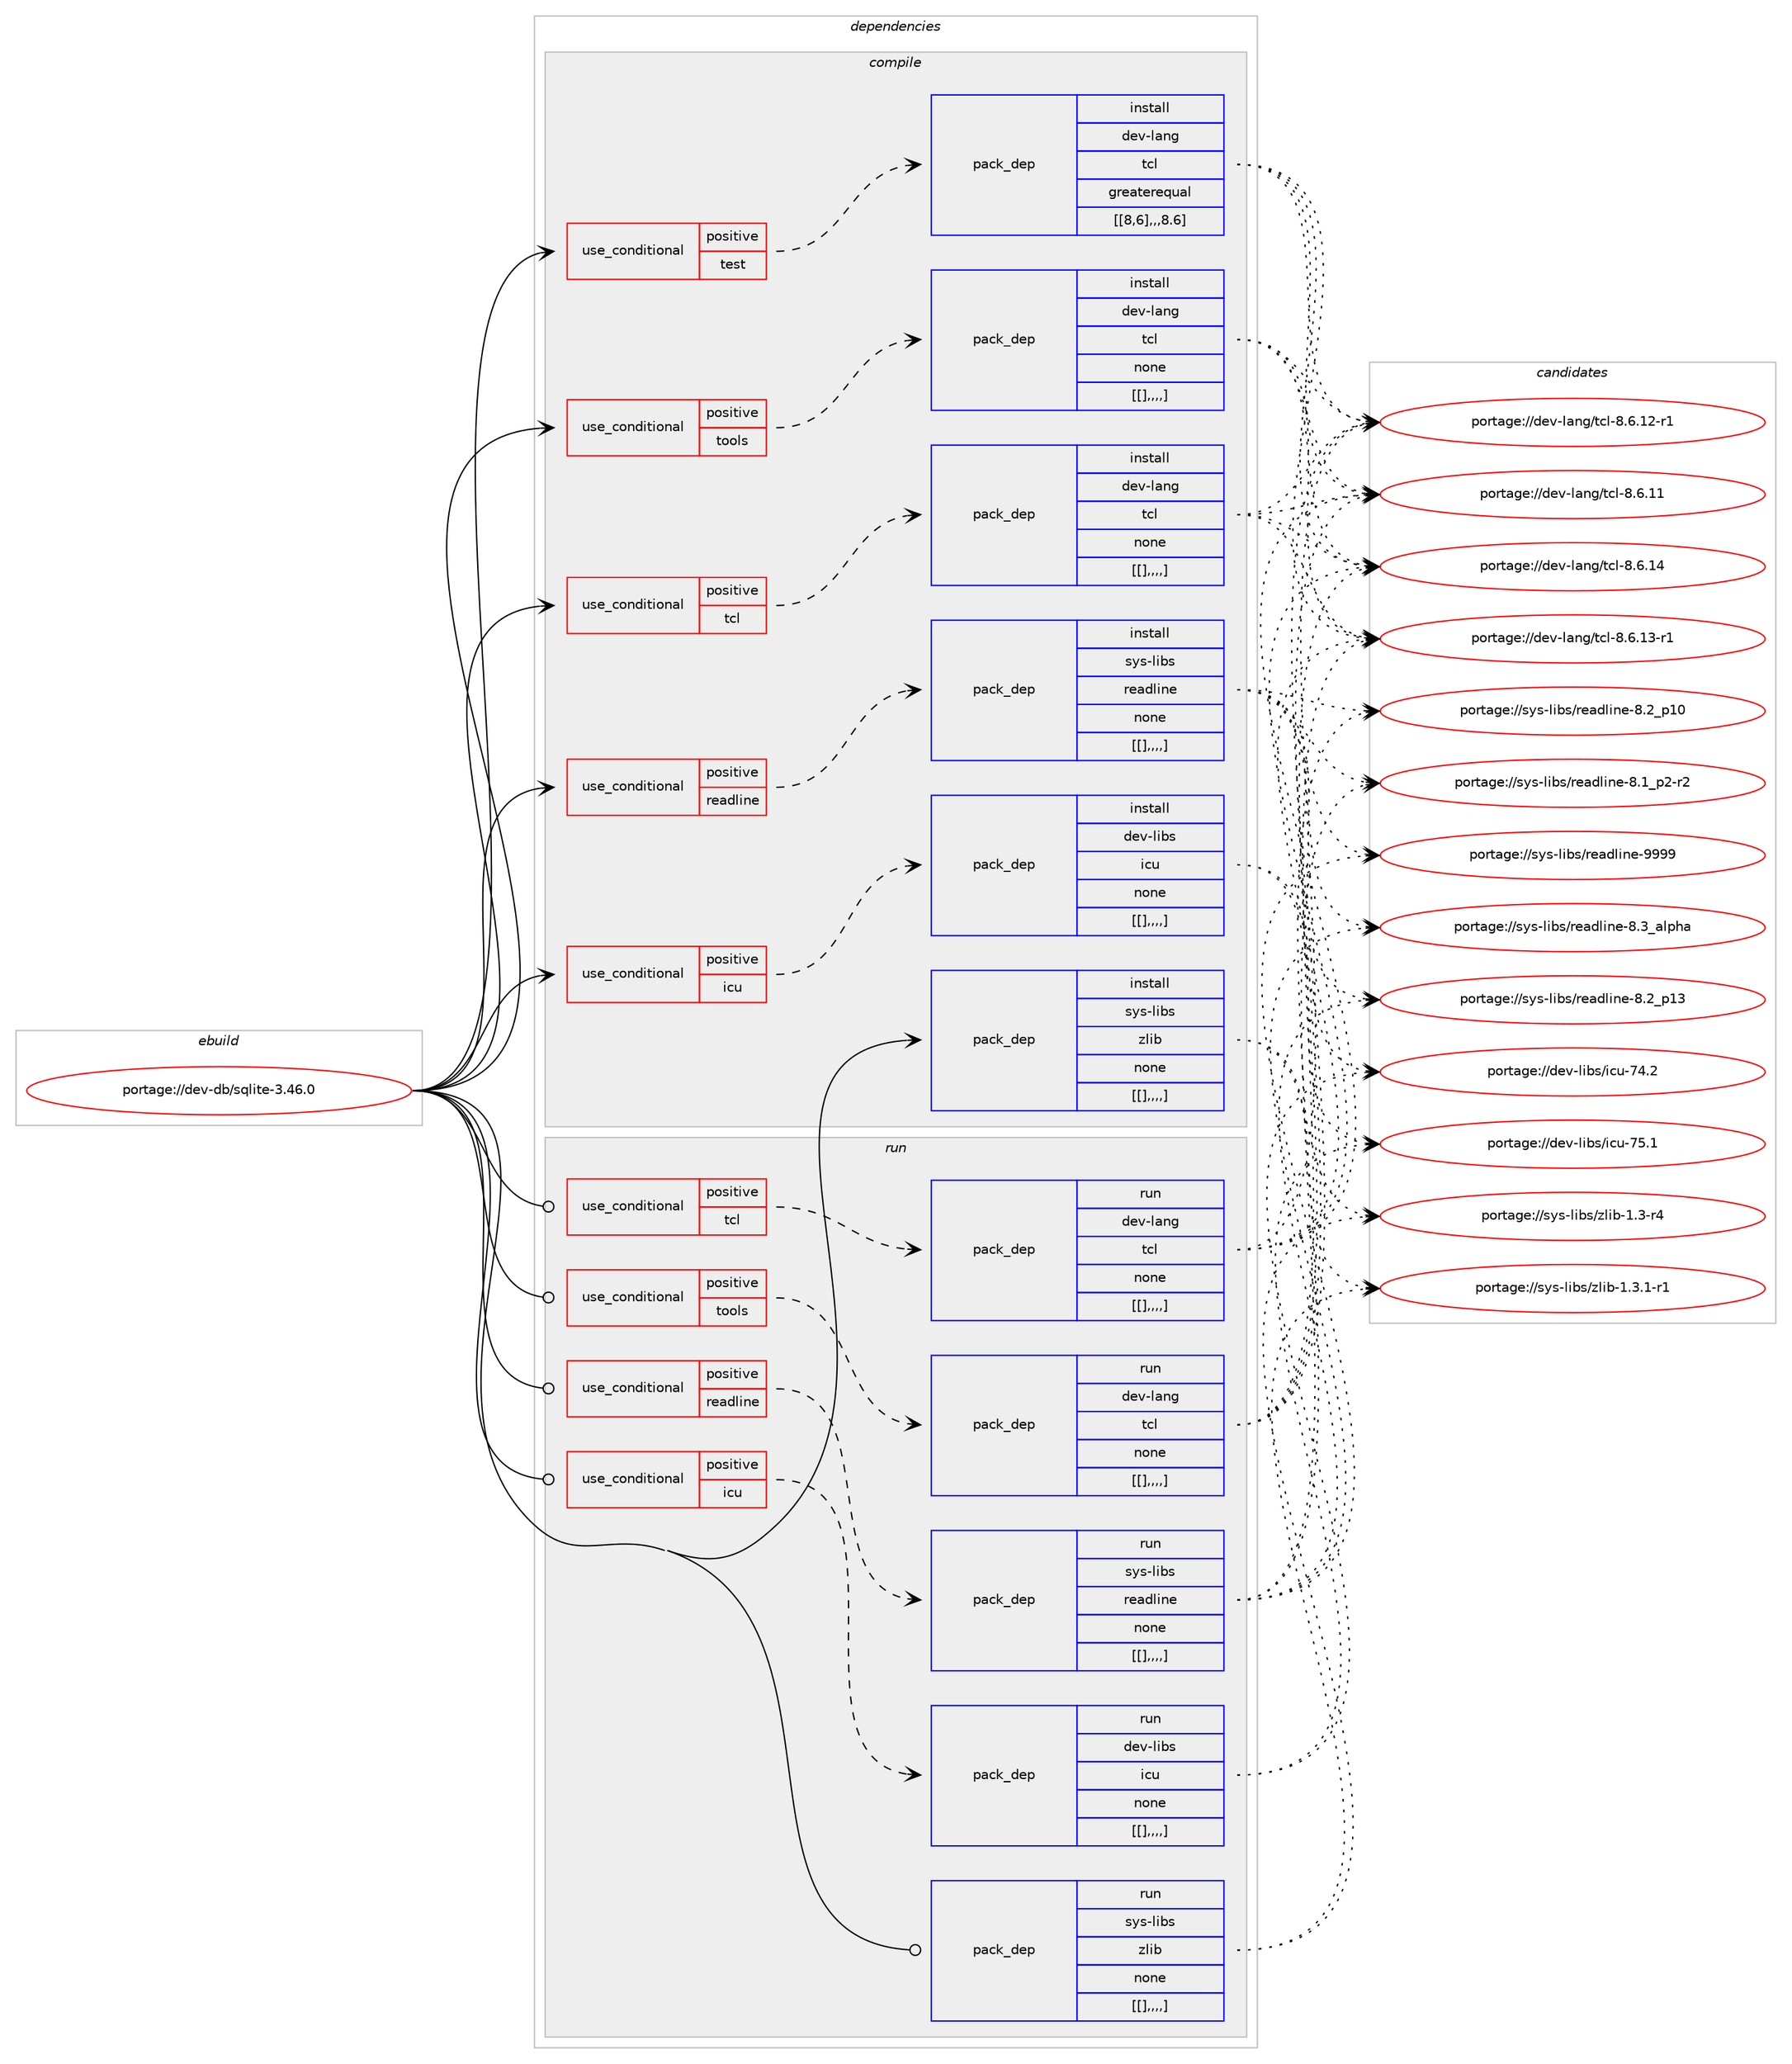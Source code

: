 digraph prolog {

# *************
# Graph options
# *************

newrank=true;
concentrate=true;
compound=true;
graph [rankdir=LR,fontname=Helvetica,fontsize=10,ranksep=1.5];#, ranksep=2.5, nodesep=0.2];
edge  [arrowhead=vee];
node  [fontname=Helvetica,fontsize=10];

# **********
# The ebuild
# **********

subgraph cluster_leftcol {
color=gray;
label=<<i>ebuild</i>>;
id [label="portage://dev-db/sqlite-3.46.0", color=red, width=4, href="../dev-db/sqlite-3.46.0.svg"];
}

# ****************
# The dependencies
# ****************

subgraph cluster_midcol {
color=gray;
label=<<i>dependencies</i>>;
subgraph cluster_compile {
fillcolor="#eeeeee";
style=filled;
label=<<i>compile</i>>;
subgraph cond19222 {
dependency71541 [label=<<TABLE BORDER="0" CELLBORDER="1" CELLSPACING="0" CELLPADDING="4"><TR><TD ROWSPAN="3" CELLPADDING="10">use_conditional</TD></TR><TR><TD>positive</TD></TR><TR><TD>icu</TD></TR></TABLE>>, shape=none, color=red];
subgraph pack51372 {
dependency71542 [label=<<TABLE BORDER="0" CELLBORDER="1" CELLSPACING="0" CELLPADDING="4" WIDTH="220"><TR><TD ROWSPAN="6" CELLPADDING="30">pack_dep</TD></TR><TR><TD WIDTH="110">install</TD></TR><TR><TD>dev-libs</TD></TR><TR><TD>icu</TD></TR><TR><TD>none</TD></TR><TR><TD>[[],,,,]</TD></TR></TABLE>>, shape=none, color=blue];
}
dependency71541:e -> dependency71542:w [weight=20,style="dashed",arrowhead="vee"];
}
id:e -> dependency71541:w [weight=20,style="solid",arrowhead="vee"];
subgraph cond19223 {
dependency71543 [label=<<TABLE BORDER="0" CELLBORDER="1" CELLSPACING="0" CELLPADDING="4"><TR><TD ROWSPAN="3" CELLPADDING="10">use_conditional</TD></TR><TR><TD>positive</TD></TR><TR><TD>readline</TD></TR></TABLE>>, shape=none, color=red];
subgraph pack51373 {
dependency71544 [label=<<TABLE BORDER="0" CELLBORDER="1" CELLSPACING="0" CELLPADDING="4" WIDTH="220"><TR><TD ROWSPAN="6" CELLPADDING="30">pack_dep</TD></TR><TR><TD WIDTH="110">install</TD></TR><TR><TD>sys-libs</TD></TR><TR><TD>readline</TD></TR><TR><TD>none</TD></TR><TR><TD>[[],,,,]</TD></TR></TABLE>>, shape=none, color=blue];
}
dependency71543:e -> dependency71544:w [weight=20,style="dashed",arrowhead="vee"];
}
id:e -> dependency71543:w [weight=20,style="solid",arrowhead="vee"];
subgraph cond19224 {
dependency71545 [label=<<TABLE BORDER="0" CELLBORDER="1" CELLSPACING="0" CELLPADDING="4"><TR><TD ROWSPAN="3" CELLPADDING="10">use_conditional</TD></TR><TR><TD>positive</TD></TR><TR><TD>tcl</TD></TR></TABLE>>, shape=none, color=red];
subgraph pack51374 {
dependency71546 [label=<<TABLE BORDER="0" CELLBORDER="1" CELLSPACING="0" CELLPADDING="4" WIDTH="220"><TR><TD ROWSPAN="6" CELLPADDING="30">pack_dep</TD></TR><TR><TD WIDTH="110">install</TD></TR><TR><TD>dev-lang</TD></TR><TR><TD>tcl</TD></TR><TR><TD>none</TD></TR><TR><TD>[[],,,,]</TD></TR></TABLE>>, shape=none, color=blue];
}
dependency71545:e -> dependency71546:w [weight=20,style="dashed",arrowhead="vee"];
}
id:e -> dependency71545:w [weight=20,style="solid",arrowhead="vee"];
subgraph cond19225 {
dependency71547 [label=<<TABLE BORDER="0" CELLBORDER="1" CELLSPACING="0" CELLPADDING="4"><TR><TD ROWSPAN="3" CELLPADDING="10">use_conditional</TD></TR><TR><TD>positive</TD></TR><TR><TD>test</TD></TR></TABLE>>, shape=none, color=red];
subgraph pack51375 {
dependency71548 [label=<<TABLE BORDER="0" CELLBORDER="1" CELLSPACING="0" CELLPADDING="4" WIDTH="220"><TR><TD ROWSPAN="6" CELLPADDING="30">pack_dep</TD></TR><TR><TD WIDTH="110">install</TD></TR><TR><TD>dev-lang</TD></TR><TR><TD>tcl</TD></TR><TR><TD>greaterequal</TD></TR><TR><TD>[[8,6],,,8.6]</TD></TR></TABLE>>, shape=none, color=blue];
}
dependency71547:e -> dependency71548:w [weight=20,style="dashed",arrowhead="vee"];
}
id:e -> dependency71547:w [weight=20,style="solid",arrowhead="vee"];
subgraph cond19226 {
dependency71549 [label=<<TABLE BORDER="0" CELLBORDER="1" CELLSPACING="0" CELLPADDING="4"><TR><TD ROWSPAN="3" CELLPADDING="10">use_conditional</TD></TR><TR><TD>positive</TD></TR><TR><TD>tools</TD></TR></TABLE>>, shape=none, color=red];
subgraph pack51376 {
dependency71550 [label=<<TABLE BORDER="0" CELLBORDER="1" CELLSPACING="0" CELLPADDING="4" WIDTH="220"><TR><TD ROWSPAN="6" CELLPADDING="30">pack_dep</TD></TR><TR><TD WIDTH="110">install</TD></TR><TR><TD>dev-lang</TD></TR><TR><TD>tcl</TD></TR><TR><TD>none</TD></TR><TR><TD>[[],,,,]</TD></TR></TABLE>>, shape=none, color=blue];
}
dependency71549:e -> dependency71550:w [weight=20,style="dashed",arrowhead="vee"];
}
id:e -> dependency71549:w [weight=20,style="solid",arrowhead="vee"];
subgraph pack51377 {
dependency71551 [label=<<TABLE BORDER="0" CELLBORDER="1" CELLSPACING="0" CELLPADDING="4" WIDTH="220"><TR><TD ROWSPAN="6" CELLPADDING="30">pack_dep</TD></TR><TR><TD WIDTH="110">install</TD></TR><TR><TD>sys-libs</TD></TR><TR><TD>zlib</TD></TR><TR><TD>none</TD></TR><TR><TD>[[],,,,]</TD></TR></TABLE>>, shape=none, color=blue];
}
id:e -> dependency71551:w [weight=20,style="solid",arrowhead="vee"];
}
subgraph cluster_compileandrun {
fillcolor="#eeeeee";
style=filled;
label=<<i>compile and run</i>>;
}
subgraph cluster_run {
fillcolor="#eeeeee";
style=filled;
label=<<i>run</i>>;
subgraph cond19227 {
dependency71552 [label=<<TABLE BORDER="0" CELLBORDER="1" CELLSPACING="0" CELLPADDING="4"><TR><TD ROWSPAN="3" CELLPADDING="10">use_conditional</TD></TR><TR><TD>positive</TD></TR><TR><TD>icu</TD></TR></TABLE>>, shape=none, color=red];
subgraph pack51378 {
dependency71553 [label=<<TABLE BORDER="0" CELLBORDER="1" CELLSPACING="0" CELLPADDING="4" WIDTH="220"><TR><TD ROWSPAN="6" CELLPADDING="30">pack_dep</TD></TR><TR><TD WIDTH="110">run</TD></TR><TR><TD>dev-libs</TD></TR><TR><TD>icu</TD></TR><TR><TD>none</TD></TR><TR><TD>[[],,,,]</TD></TR></TABLE>>, shape=none, color=blue];
}
dependency71552:e -> dependency71553:w [weight=20,style="dashed",arrowhead="vee"];
}
id:e -> dependency71552:w [weight=20,style="solid",arrowhead="odot"];
subgraph cond19228 {
dependency71554 [label=<<TABLE BORDER="0" CELLBORDER="1" CELLSPACING="0" CELLPADDING="4"><TR><TD ROWSPAN="3" CELLPADDING="10">use_conditional</TD></TR><TR><TD>positive</TD></TR><TR><TD>readline</TD></TR></TABLE>>, shape=none, color=red];
subgraph pack51379 {
dependency71555 [label=<<TABLE BORDER="0" CELLBORDER="1" CELLSPACING="0" CELLPADDING="4" WIDTH="220"><TR><TD ROWSPAN="6" CELLPADDING="30">pack_dep</TD></TR><TR><TD WIDTH="110">run</TD></TR><TR><TD>sys-libs</TD></TR><TR><TD>readline</TD></TR><TR><TD>none</TD></TR><TR><TD>[[],,,,]</TD></TR></TABLE>>, shape=none, color=blue];
}
dependency71554:e -> dependency71555:w [weight=20,style="dashed",arrowhead="vee"];
}
id:e -> dependency71554:w [weight=20,style="solid",arrowhead="odot"];
subgraph cond19229 {
dependency71556 [label=<<TABLE BORDER="0" CELLBORDER="1" CELLSPACING="0" CELLPADDING="4"><TR><TD ROWSPAN="3" CELLPADDING="10">use_conditional</TD></TR><TR><TD>positive</TD></TR><TR><TD>tcl</TD></TR></TABLE>>, shape=none, color=red];
subgraph pack51380 {
dependency71557 [label=<<TABLE BORDER="0" CELLBORDER="1" CELLSPACING="0" CELLPADDING="4" WIDTH="220"><TR><TD ROWSPAN="6" CELLPADDING="30">pack_dep</TD></TR><TR><TD WIDTH="110">run</TD></TR><TR><TD>dev-lang</TD></TR><TR><TD>tcl</TD></TR><TR><TD>none</TD></TR><TR><TD>[[],,,,]</TD></TR></TABLE>>, shape=none, color=blue];
}
dependency71556:e -> dependency71557:w [weight=20,style="dashed",arrowhead="vee"];
}
id:e -> dependency71556:w [weight=20,style="solid",arrowhead="odot"];
subgraph cond19230 {
dependency71558 [label=<<TABLE BORDER="0" CELLBORDER="1" CELLSPACING="0" CELLPADDING="4"><TR><TD ROWSPAN="3" CELLPADDING="10">use_conditional</TD></TR><TR><TD>positive</TD></TR><TR><TD>tools</TD></TR></TABLE>>, shape=none, color=red];
subgraph pack51381 {
dependency71559 [label=<<TABLE BORDER="0" CELLBORDER="1" CELLSPACING="0" CELLPADDING="4" WIDTH="220"><TR><TD ROWSPAN="6" CELLPADDING="30">pack_dep</TD></TR><TR><TD WIDTH="110">run</TD></TR><TR><TD>dev-lang</TD></TR><TR><TD>tcl</TD></TR><TR><TD>none</TD></TR><TR><TD>[[],,,,]</TD></TR></TABLE>>, shape=none, color=blue];
}
dependency71558:e -> dependency71559:w [weight=20,style="dashed",arrowhead="vee"];
}
id:e -> dependency71558:w [weight=20,style="solid",arrowhead="odot"];
subgraph pack51382 {
dependency71560 [label=<<TABLE BORDER="0" CELLBORDER="1" CELLSPACING="0" CELLPADDING="4" WIDTH="220"><TR><TD ROWSPAN="6" CELLPADDING="30">pack_dep</TD></TR><TR><TD WIDTH="110">run</TD></TR><TR><TD>sys-libs</TD></TR><TR><TD>zlib</TD></TR><TR><TD>none</TD></TR><TR><TD>[[],,,,]</TD></TR></TABLE>>, shape=none, color=blue];
}
id:e -> dependency71560:w [weight=20,style="solid",arrowhead="odot"];
}
}

# **************
# The candidates
# **************

subgraph cluster_choices {
rank=same;
color=gray;
label=<<i>candidates</i>>;

subgraph choice51372 {
color=black;
nodesep=1;
choice100101118451081059811547105991174555534649 [label="portage://dev-libs/icu-75.1", color=red, width=4,href="../dev-libs/icu-75.1.svg"];
choice100101118451081059811547105991174555524650 [label="portage://dev-libs/icu-74.2", color=red, width=4,href="../dev-libs/icu-74.2.svg"];
dependency71542:e -> choice100101118451081059811547105991174555534649:w [style=dotted,weight="100"];
dependency71542:e -> choice100101118451081059811547105991174555524650:w [style=dotted,weight="100"];
}
subgraph choice51373 {
color=black;
nodesep=1;
choice115121115451081059811547114101971001081051101014557575757 [label="portage://sys-libs/readline-9999", color=red, width=4,href="../sys-libs/readline-9999.svg"];
choice1151211154510810598115471141019710010810511010145564651959710811210497 [label="portage://sys-libs/readline-8.3_alpha", color=red, width=4,href="../sys-libs/readline-8.3_alpha.svg"];
choice1151211154510810598115471141019710010810511010145564650951124951 [label="portage://sys-libs/readline-8.2_p13", color=red, width=4,href="../sys-libs/readline-8.2_p13.svg"];
choice1151211154510810598115471141019710010810511010145564650951124948 [label="portage://sys-libs/readline-8.2_p10", color=red, width=4,href="../sys-libs/readline-8.2_p10.svg"];
choice115121115451081059811547114101971001081051101014556464995112504511450 [label="portage://sys-libs/readline-8.1_p2-r2", color=red, width=4,href="../sys-libs/readline-8.1_p2-r2.svg"];
dependency71544:e -> choice115121115451081059811547114101971001081051101014557575757:w [style=dotted,weight="100"];
dependency71544:e -> choice1151211154510810598115471141019710010810511010145564651959710811210497:w [style=dotted,weight="100"];
dependency71544:e -> choice1151211154510810598115471141019710010810511010145564650951124951:w [style=dotted,weight="100"];
dependency71544:e -> choice1151211154510810598115471141019710010810511010145564650951124948:w [style=dotted,weight="100"];
dependency71544:e -> choice115121115451081059811547114101971001081051101014556464995112504511450:w [style=dotted,weight="100"];
}
subgraph choice51374 {
color=black;
nodesep=1;
choice1001011184510897110103471169910845564654464952 [label="portage://dev-lang/tcl-8.6.14", color=red, width=4,href="../dev-lang/tcl-8.6.14.svg"];
choice10010111845108971101034711699108455646544649514511449 [label="portage://dev-lang/tcl-8.6.13-r1", color=red, width=4,href="../dev-lang/tcl-8.6.13-r1.svg"];
choice10010111845108971101034711699108455646544649504511449 [label="portage://dev-lang/tcl-8.6.12-r1", color=red, width=4,href="../dev-lang/tcl-8.6.12-r1.svg"];
choice1001011184510897110103471169910845564654464949 [label="portage://dev-lang/tcl-8.6.11", color=red, width=4,href="../dev-lang/tcl-8.6.11.svg"];
dependency71546:e -> choice1001011184510897110103471169910845564654464952:w [style=dotted,weight="100"];
dependency71546:e -> choice10010111845108971101034711699108455646544649514511449:w [style=dotted,weight="100"];
dependency71546:e -> choice10010111845108971101034711699108455646544649504511449:w [style=dotted,weight="100"];
dependency71546:e -> choice1001011184510897110103471169910845564654464949:w [style=dotted,weight="100"];
}
subgraph choice51375 {
color=black;
nodesep=1;
choice1001011184510897110103471169910845564654464952 [label="portage://dev-lang/tcl-8.6.14", color=red, width=4,href="../dev-lang/tcl-8.6.14.svg"];
choice10010111845108971101034711699108455646544649514511449 [label="portage://dev-lang/tcl-8.6.13-r1", color=red, width=4,href="../dev-lang/tcl-8.6.13-r1.svg"];
choice10010111845108971101034711699108455646544649504511449 [label="portage://dev-lang/tcl-8.6.12-r1", color=red, width=4,href="../dev-lang/tcl-8.6.12-r1.svg"];
choice1001011184510897110103471169910845564654464949 [label="portage://dev-lang/tcl-8.6.11", color=red, width=4,href="../dev-lang/tcl-8.6.11.svg"];
dependency71548:e -> choice1001011184510897110103471169910845564654464952:w [style=dotted,weight="100"];
dependency71548:e -> choice10010111845108971101034711699108455646544649514511449:w [style=dotted,weight="100"];
dependency71548:e -> choice10010111845108971101034711699108455646544649504511449:w [style=dotted,weight="100"];
dependency71548:e -> choice1001011184510897110103471169910845564654464949:w [style=dotted,weight="100"];
}
subgraph choice51376 {
color=black;
nodesep=1;
choice1001011184510897110103471169910845564654464952 [label="portage://dev-lang/tcl-8.6.14", color=red, width=4,href="../dev-lang/tcl-8.6.14.svg"];
choice10010111845108971101034711699108455646544649514511449 [label="portage://dev-lang/tcl-8.6.13-r1", color=red, width=4,href="../dev-lang/tcl-8.6.13-r1.svg"];
choice10010111845108971101034711699108455646544649504511449 [label="portage://dev-lang/tcl-8.6.12-r1", color=red, width=4,href="../dev-lang/tcl-8.6.12-r1.svg"];
choice1001011184510897110103471169910845564654464949 [label="portage://dev-lang/tcl-8.6.11", color=red, width=4,href="../dev-lang/tcl-8.6.11.svg"];
dependency71550:e -> choice1001011184510897110103471169910845564654464952:w [style=dotted,weight="100"];
dependency71550:e -> choice10010111845108971101034711699108455646544649514511449:w [style=dotted,weight="100"];
dependency71550:e -> choice10010111845108971101034711699108455646544649504511449:w [style=dotted,weight="100"];
dependency71550:e -> choice1001011184510897110103471169910845564654464949:w [style=dotted,weight="100"];
}
subgraph choice51377 {
color=black;
nodesep=1;
choice115121115451081059811547122108105984549465146494511449 [label="portage://sys-libs/zlib-1.3.1-r1", color=red, width=4,href="../sys-libs/zlib-1.3.1-r1.svg"];
choice11512111545108105981154712210810598454946514511452 [label="portage://sys-libs/zlib-1.3-r4", color=red, width=4,href="../sys-libs/zlib-1.3-r4.svg"];
dependency71551:e -> choice115121115451081059811547122108105984549465146494511449:w [style=dotted,weight="100"];
dependency71551:e -> choice11512111545108105981154712210810598454946514511452:w [style=dotted,weight="100"];
}
subgraph choice51378 {
color=black;
nodesep=1;
choice100101118451081059811547105991174555534649 [label="portage://dev-libs/icu-75.1", color=red, width=4,href="../dev-libs/icu-75.1.svg"];
choice100101118451081059811547105991174555524650 [label="portage://dev-libs/icu-74.2", color=red, width=4,href="../dev-libs/icu-74.2.svg"];
dependency71553:e -> choice100101118451081059811547105991174555534649:w [style=dotted,weight="100"];
dependency71553:e -> choice100101118451081059811547105991174555524650:w [style=dotted,weight="100"];
}
subgraph choice51379 {
color=black;
nodesep=1;
choice115121115451081059811547114101971001081051101014557575757 [label="portage://sys-libs/readline-9999", color=red, width=4,href="../sys-libs/readline-9999.svg"];
choice1151211154510810598115471141019710010810511010145564651959710811210497 [label="portage://sys-libs/readline-8.3_alpha", color=red, width=4,href="../sys-libs/readline-8.3_alpha.svg"];
choice1151211154510810598115471141019710010810511010145564650951124951 [label="portage://sys-libs/readline-8.2_p13", color=red, width=4,href="../sys-libs/readline-8.2_p13.svg"];
choice1151211154510810598115471141019710010810511010145564650951124948 [label="portage://sys-libs/readline-8.2_p10", color=red, width=4,href="../sys-libs/readline-8.2_p10.svg"];
choice115121115451081059811547114101971001081051101014556464995112504511450 [label="portage://sys-libs/readline-8.1_p2-r2", color=red, width=4,href="../sys-libs/readline-8.1_p2-r2.svg"];
dependency71555:e -> choice115121115451081059811547114101971001081051101014557575757:w [style=dotted,weight="100"];
dependency71555:e -> choice1151211154510810598115471141019710010810511010145564651959710811210497:w [style=dotted,weight="100"];
dependency71555:e -> choice1151211154510810598115471141019710010810511010145564650951124951:w [style=dotted,weight="100"];
dependency71555:e -> choice1151211154510810598115471141019710010810511010145564650951124948:w [style=dotted,weight="100"];
dependency71555:e -> choice115121115451081059811547114101971001081051101014556464995112504511450:w [style=dotted,weight="100"];
}
subgraph choice51380 {
color=black;
nodesep=1;
choice1001011184510897110103471169910845564654464952 [label="portage://dev-lang/tcl-8.6.14", color=red, width=4,href="../dev-lang/tcl-8.6.14.svg"];
choice10010111845108971101034711699108455646544649514511449 [label="portage://dev-lang/tcl-8.6.13-r1", color=red, width=4,href="../dev-lang/tcl-8.6.13-r1.svg"];
choice10010111845108971101034711699108455646544649504511449 [label="portage://dev-lang/tcl-8.6.12-r1", color=red, width=4,href="../dev-lang/tcl-8.6.12-r1.svg"];
choice1001011184510897110103471169910845564654464949 [label="portage://dev-lang/tcl-8.6.11", color=red, width=4,href="../dev-lang/tcl-8.6.11.svg"];
dependency71557:e -> choice1001011184510897110103471169910845564654464952:w [style=dotted,weight="100"];
dependency71557:e -> choice10010111845108971101034711699108455646544649514511449:w [style=dotted,weight="100"];
dependency71557:e -> choice10010111845108971101034711699108455646544649504511449:w [style=dotted,weight="100"];
dependency71557:e -> choice1001011184510897110103471169910845564654464949:w [style=dotted,weight="100"];
}
subgraph choice51381 {
color=black;
nodesep=1;
choice1001011184510897110103471169910845564654464952 [label="portage://dev-lang/tcl-8.6.14", color=red, width=4,href="../dev-lang/tcl-8.6.14.svg"];
choice10010111845108971101034711699108455646544649514511449 [label="portage://dev-lang/tcl-8.6.13-r1", color=red, width=4,href="../dev-lang/tcl-8.6.13-r1.svg"];
choice10010111845108971101034711699108455646544649504511449 [label="portage://dev-lang/tcl-8.6.12-r1", color=red, width=4,href="../dev-lang/tcl-8.6.12-r1.svg"];
choice1001011184510897110103471169910845564654464949 [label="portage://dev-lang/tcl-8.6.11", color=red, width=4,href="../dev-lang/tcl-8.6.11.svg"];
dependency71559:e -> choice1001011184510897110103471169910845564654464952:w [style=dotted,weight="100"];
dependency71559:e -> choice10010111845108971101034711699108455646544649514511449:w [style=dotted,weight="100"];
dependency71559:e -> choice10010111845108971101034711699108455646544649504511449:w [style=dotted,weight="100"];
dependency71559:e -> choice1001011184510897110103471169910845564654464949:w [style=dotted,weight="100"];
}
subgraph choice51382 {
color=black;
nodesep=1;
choice115121115451081059811547122108105984549465146494511449 [label="portage://sys-libs/zlib-1.3.1-r1", color=red, width=4,href="../sys-libs/zlib-1.3.1-r1.svg"];
choice11512111545108105981154712210810598454946514511452 [label="portage://sys-libs/zlib-1.3-r4", color=red, width=4,href="../sys-libs/zlib-1.3-r4.svg"];
dependency71560:e -> choice115121115451081059811547122108105984549465146494511449:w [style=dotted,weight="100"];
dependency71560:e -> choice11512111545108105981154712210810598454946514511452:w [style=dotted,weight="100"];
}
}

}

